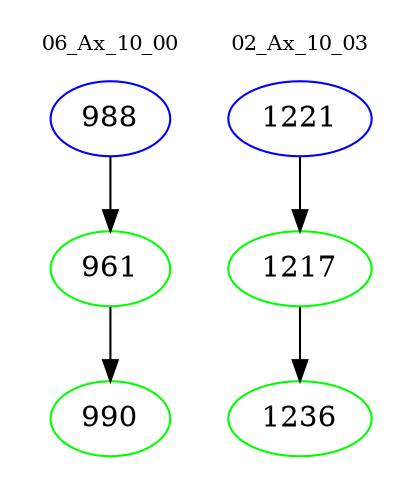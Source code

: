 digraph{
subgraph cluster_0 {
color = white
label = "06_Ax_10_00";
fontsize=10;
T0_988 [label="988", color="blue"]
T0_988 -> T0_961 [color="black"]
T0_961 [label="961", color="green"]
T0_961 -> T0_990 [color="black"]
T0_990 [label="990", color="green"]
}
subgraph cluster_1 {
color = white
label = "02_Ax_10_03";
fontsize=10;
T1_1221 [label="1221", color="blue"]
T1_1221 -> T1_1217 [color="black"]
T1_1217 [label="1217", color="green"]
T1_1217 -> T1_1236 [color="black"]
T1_1236 [label="1236", color="green"]
}
}
